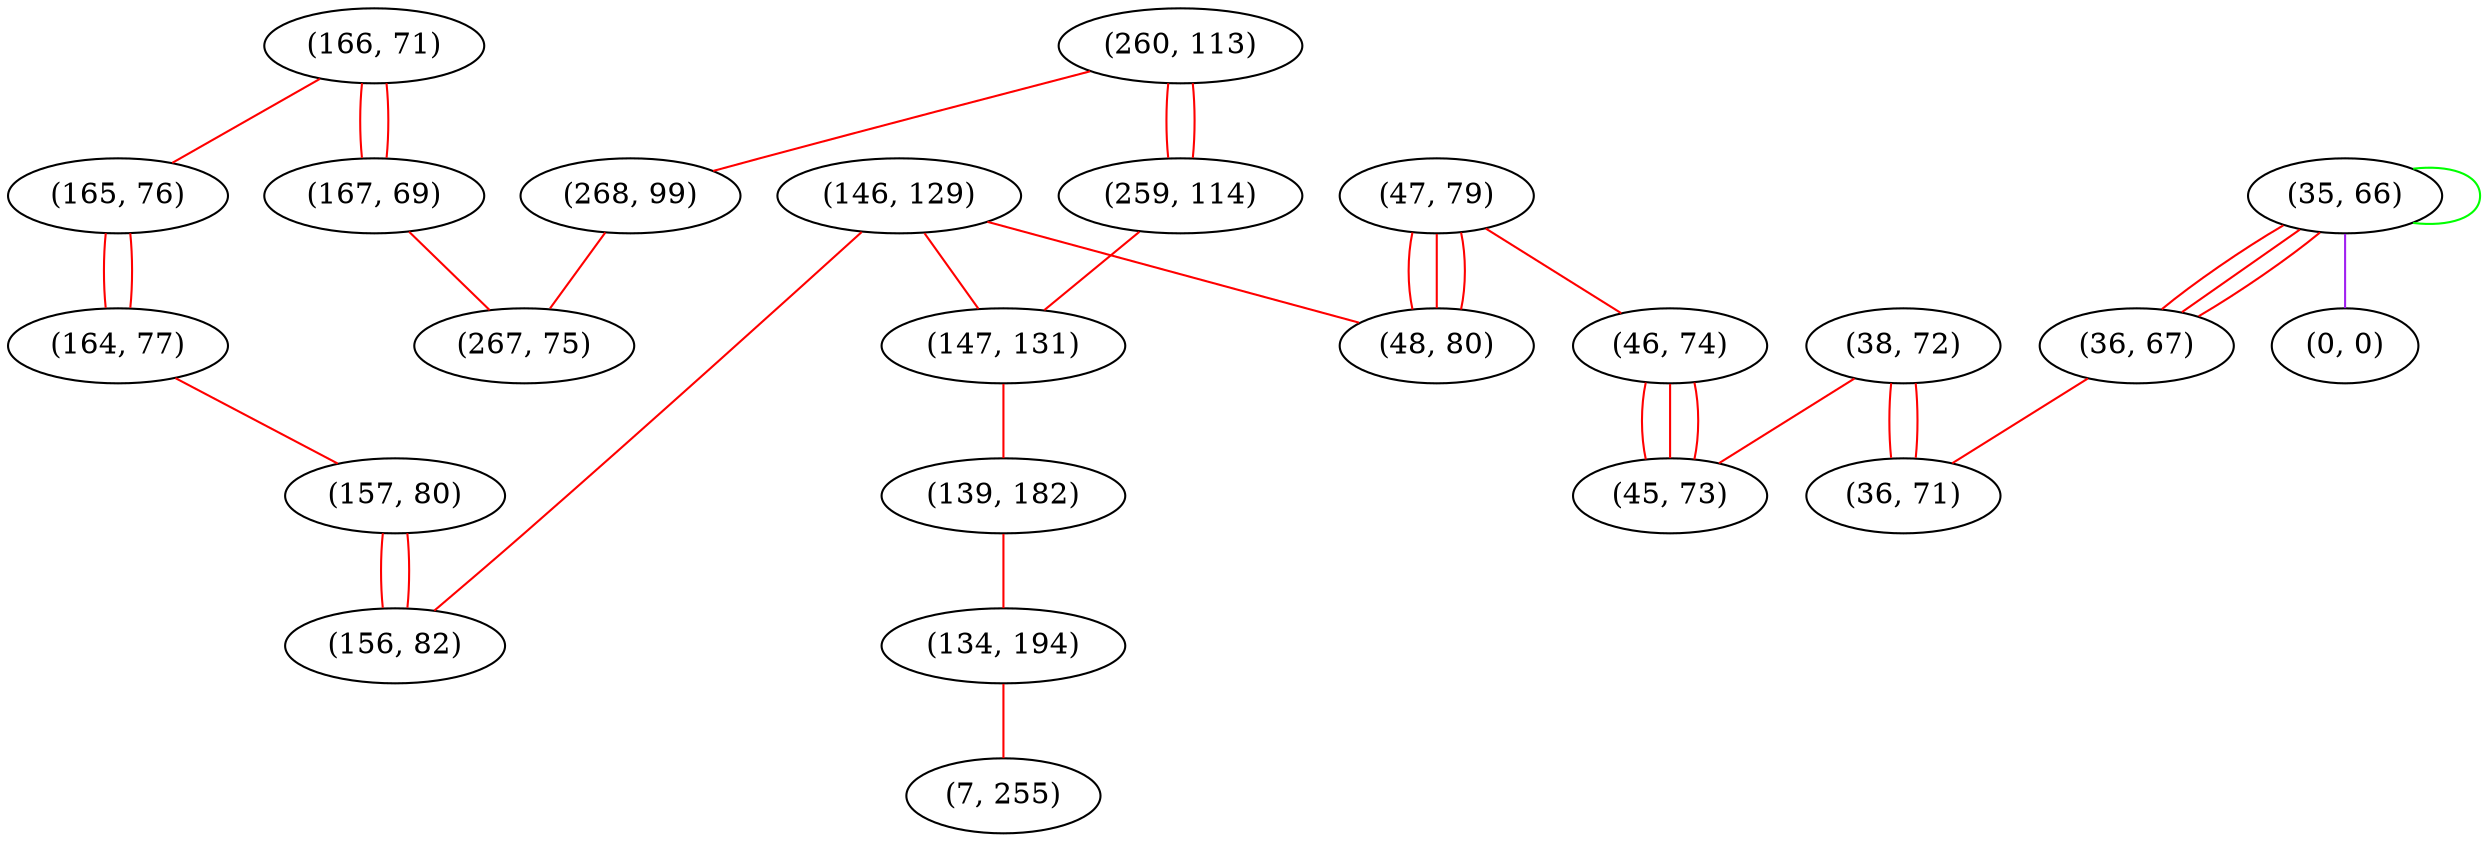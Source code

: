graph "" {
"(166, 71)";
"(165, 76)";
"(260, 113)";
"(164, 77)";
"(259, 114)";
"(47, 79)";
"(268, 99)";
"(38, 72)";
"(35, 66)";
"(46, 74)";
"(146, 129)";
"(167, 69)";
"(157, 80)";
"(147, 131)";
"(156, 82)";
"(0, 0)";
"(267, 75)";
"(139, 182)";
"(134, 194)";
"(36, 67)";
"(45, 73)";
"(36, 71)";
"(48, 80)";
"(7, 255)";
"(166, 71)" -- "(165, 76)"  [color=red, key=0, weight=1];
"(166, 71)" -- "(167, 69)"  [color=red, key=0, weight=1];
"(166, 71)" -- "(167, 69)"  [color=red, key=1, weight=1];
"(165, 76)" -- "(164, 77)"  [color=red, key=0, weight=1];
"(165, 76)" -- "(164, 77)"  [color=red, key=1, weight=1];
"(260, 113)" -- "(259, 114)"  [color=red, key=0, weight=1];
"(260, 113)" -- "(259, 114)"  [color=red, key=1, weight=1];
"(260, 113)" -- "(268, 99)"  [color=red, key=0, weight=1];
"(164, 77)" -- "(157, 80)"  [color=red, key=0, weight=1];
"(259, 114)" -- "(147, 131)"  [color=red, key=0, weight=1];
"(47, 79)" -- "(48, 80)"  [color=red, key=0, weight=1];
"(47, 79)" -- "(48, 80)"  [color=red, key=1, weight=1];
"(47, 79)" -- "(48, 80)"  [color=red, key=2, weight=1];
"(47, 79)" -- "(46, 74)"  [color=red, key=0, weight=1];
"(268, 99)" -- "(267, 75)"  [color=red, key=0, weight=1];
"(38, 72)" -- "(45, 73)"  [color=red, key=0, weight=1];
"(38, 72)" -- "(36, 71)"  [color=red, key=0, weight=1];
"(38, 72)" -- "(36, 71)"  [color=red, key=1, weight=1];
"(35, 66)" -- "(35, 66)"  [color=green, key=0, weight=2];
"(35, 66)" -- "(0, 0)"  [color=purple, key=0, weight=4];
"(35, 66)" -- "(36, 67)"  [color=red, key=0, weight=1];
"(35, 66)" -- "(36, 67)"  [color=red, key=1, weight=1];
"(35, 66)" -- "(36, 67)"  [color=red, key=2, weight=1];
"(46, 74)" -- "(45, 73)"  [color=red, key=0, weight=1];
"(46, 74)" -- "(45, 73)"  [color=red, key=1, weight=1];
"(46, 74)" -- "(45, 73)"  [color=red, key=2, weight=1];
"(146, 129)" -- "(156, 82)"  [color=red, key=0, weight=1];
"(146, 129)" -- "(48, 80)"  [color=red, key=0, weight=1];
"(146, 129)" -- "(147, 131)"  [color=red, key=0, weight=1];
"(167, 69)" -- "(267, 75)"  [color=red, key=0, weight=1];
"(157, 80)" -- "(156, 82)"  [color=red, key=0, weight=1];
"(157, 80)" -- "(156, 82)"  [color=red, key=1, weight=1];
"(147, 131)" -- "(139, 182)"  [color=red, key=0, weight=1];
"(139, 182)" -- "(134, 194)"  [color=red, key=0, weight=1];
"(134, 194)" -- "(7, 255)"  [color=red, key=0, weight=1];
"(36, 67)" -- "(36, 71)"  [color=red, key=0, weight=1];
}
